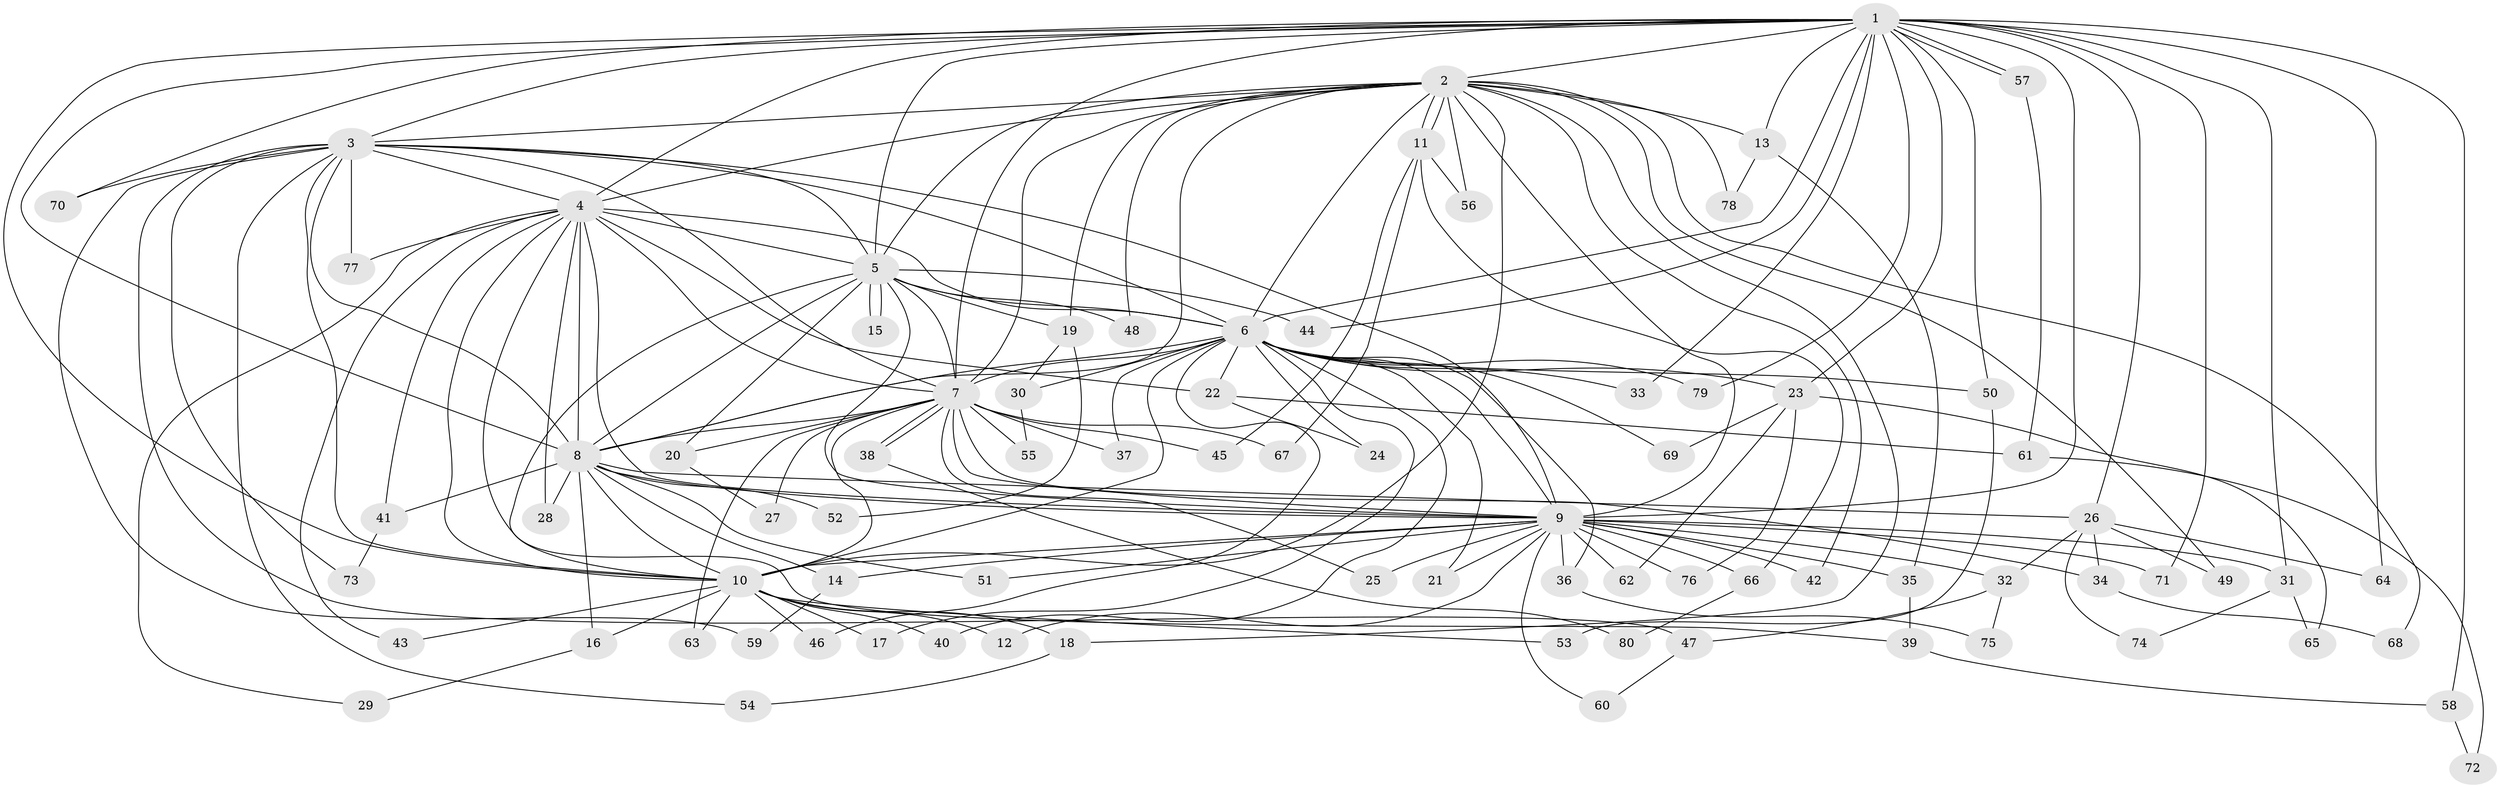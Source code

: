 // Generated by graph-tools (version 1.1) at 2025/49/03/09/25 03:49:41]
// undirected, 80 vertices, 185 edges
graph export_dot {
graph [start="1"]
  node [color=gray90,style=filled];
  1;
  2;
  3;
  4;
  5;
  6;
  7;
  8;
  9;
  10;
  11;
  12;
  13;
  14;
  15;
  16;
  17;
  18;
  19;
  20;
  21;
  22;
  23;
  24;
  25;
  26;
  27;
  28;
  29;
  30;
  31;
  32;
  33;
  34;
  35;
  36;
  37;
  38;
  39;
  40;
  41;
  42;
  43;
  44;
  45;
  46;
  47;
  48;
  49;
  50;
  51;
  52;
  53;
  54;
  55;
  56;
  57;
  58;
  59;
  60;
  61;
  62;
  63;
  64;
  65;
  66;
  67;
  68;
  69;
  70;
  71;
  72;
  73;
  74;
  75;
  76;
  77;
  78;
  79;
  80;
  1 -- 2;
  1 -- 3;
  1 -- 4;
  1 -- 5;
  1 -- 6;
  1 -- 7;
  1 -- 8;
  1 -- 9;
  1 -- 10;
  1 -- 13;
  1 -- 23;
  1 -- 26;
  1 -- 31;
  1 -- 33;
  1 -- 44;
  1 -- 50;
  1 -- 57;
  1 -- 57;
  1 -- 58;
  1 -- 64;
  1 -- 70;
  1 -- 71;
  1 -- 79;
  2 -- 3;
  2 -- 4;
  2 -- 5;
  2 -- 6;
  2 -- 7;
  2 -- 8;
  2 -- 9;
  2 -- 10;
  2 -- 11;
  2 -- 11;
  2 -- 13;
  2 -- 18;
  2 -- 19;
  2 -- 42;
  2 -- 48;
  2 -- 49;
  2 -- 56;
  2 -- 68;
  2 -- 78;
  3 -- 4;
  3 -- 5;
  3 -- 6;
  3 -- 7;
  3 -- 8;
  3 -- 9;
  3 -- 10;
  3 -- 47;
  3 -- 54;
  3 -- 59;
  3 -- 70;
  3 -- 73;
  3 -- 77;
  4 -- 5;
  4 -- 6;
  4 -- 7;
  4 -- 8;
  4 -- 9;
  4 -- 10;
  4 -- 22;
  4 -- 28;
  4 -- 29;
  4 -- 39;
  4 -- 41;
  4 -- 43;
  4 -- 77;
  5 -- 6;
  5 -- 7;
  5 -- 8;
  5 -- 9;
  5 -- 10;
  5 -- 15;
  5 -- 15;
  5 -- 19;
  5 -- 20;
  5 -- 44;
  5 -- 48;
  6 -- 7;
  6 -- 8;
  6 -- 9;
  6 -- 10;
  6 -- 17;
  6 -- 21;
  6 -- 22;
  6 -- 23;
  6 -- 24;
  6 -- 30;
  6 -- 33;
  6 -- 36;
  6 -- 37;
  6 -- 40;
  6 -- 46;
  6 -- 50;
  6 -- 69;
  6 -- 79;
  7 -- 8;
  7 -- 9;
  7 -- 10;
  7 -- 20;
  7 -- 25;
  7 -- 27;
  7 -- 34;
  7 -- 37;
  7 -- 38;
  7 -- 38;
  7 -- 45;
  7 -- 55;
  7 -- 63;
  7 -- 67;
  8 -- 9;
  8 -- 10;
  8 -- 14;
  8 -- 16;
  8 -- 26;
  8 -- 28;
  8 -- 41;
  8 -- 51;
  8 -- 52;
  9 -- 10;
  9 -- 12;
  9 -- 14;
  9 -- 21;
  9 -- 25;
  9 -- 31;
  9 -- 32;
  9 -- 35;
  9 -- 36;
  9 -- 42;
  9 -- 51;
  9 -- 60;
  9 -- 62;
  9 -- 66;
  9 -- 71;
  9 -- 76;
  10 -- 12;
  10 -- 16;
  10 -- 17;
  10 -- 18;
  10 -- 40;
  10 -- 43;
  10 -- 46;
  10 -- 53;
  10 -- 63;
  11 -- 45;
  11 -- 56;
  11 -- 66;
  11 -- 67;
  13 -- 35;
  13 -- 78;
  14 -- 59;
  16 -- 29;
  18 -- 54;
  19 -- 30;
  19 -- 52;
  20 -- 27;
  22 -- 24;
  22 -- 61;
  23 -- 62;
  23 -- 65;
  23 -- 69;
  23 -- 76;
  26 -- 32;
  26 -- 34;
  26 -- 49;
  26 -- 64;
  26 -- 74;
  30 -- 55;
  31 -- 65;
  31 -- 74;
  32 -- 47;
  32 -- 75;
  34 -- 68;
  35 -- 39;
  36 -- 75;
  38 -- 80;
  39 -- 58;
  41 -- 73;
  47 -- 60;
  50 -- 53;
  57 -- 61;
  58 -- 72;
  61 -- 72;
  66 -- 80;
}
